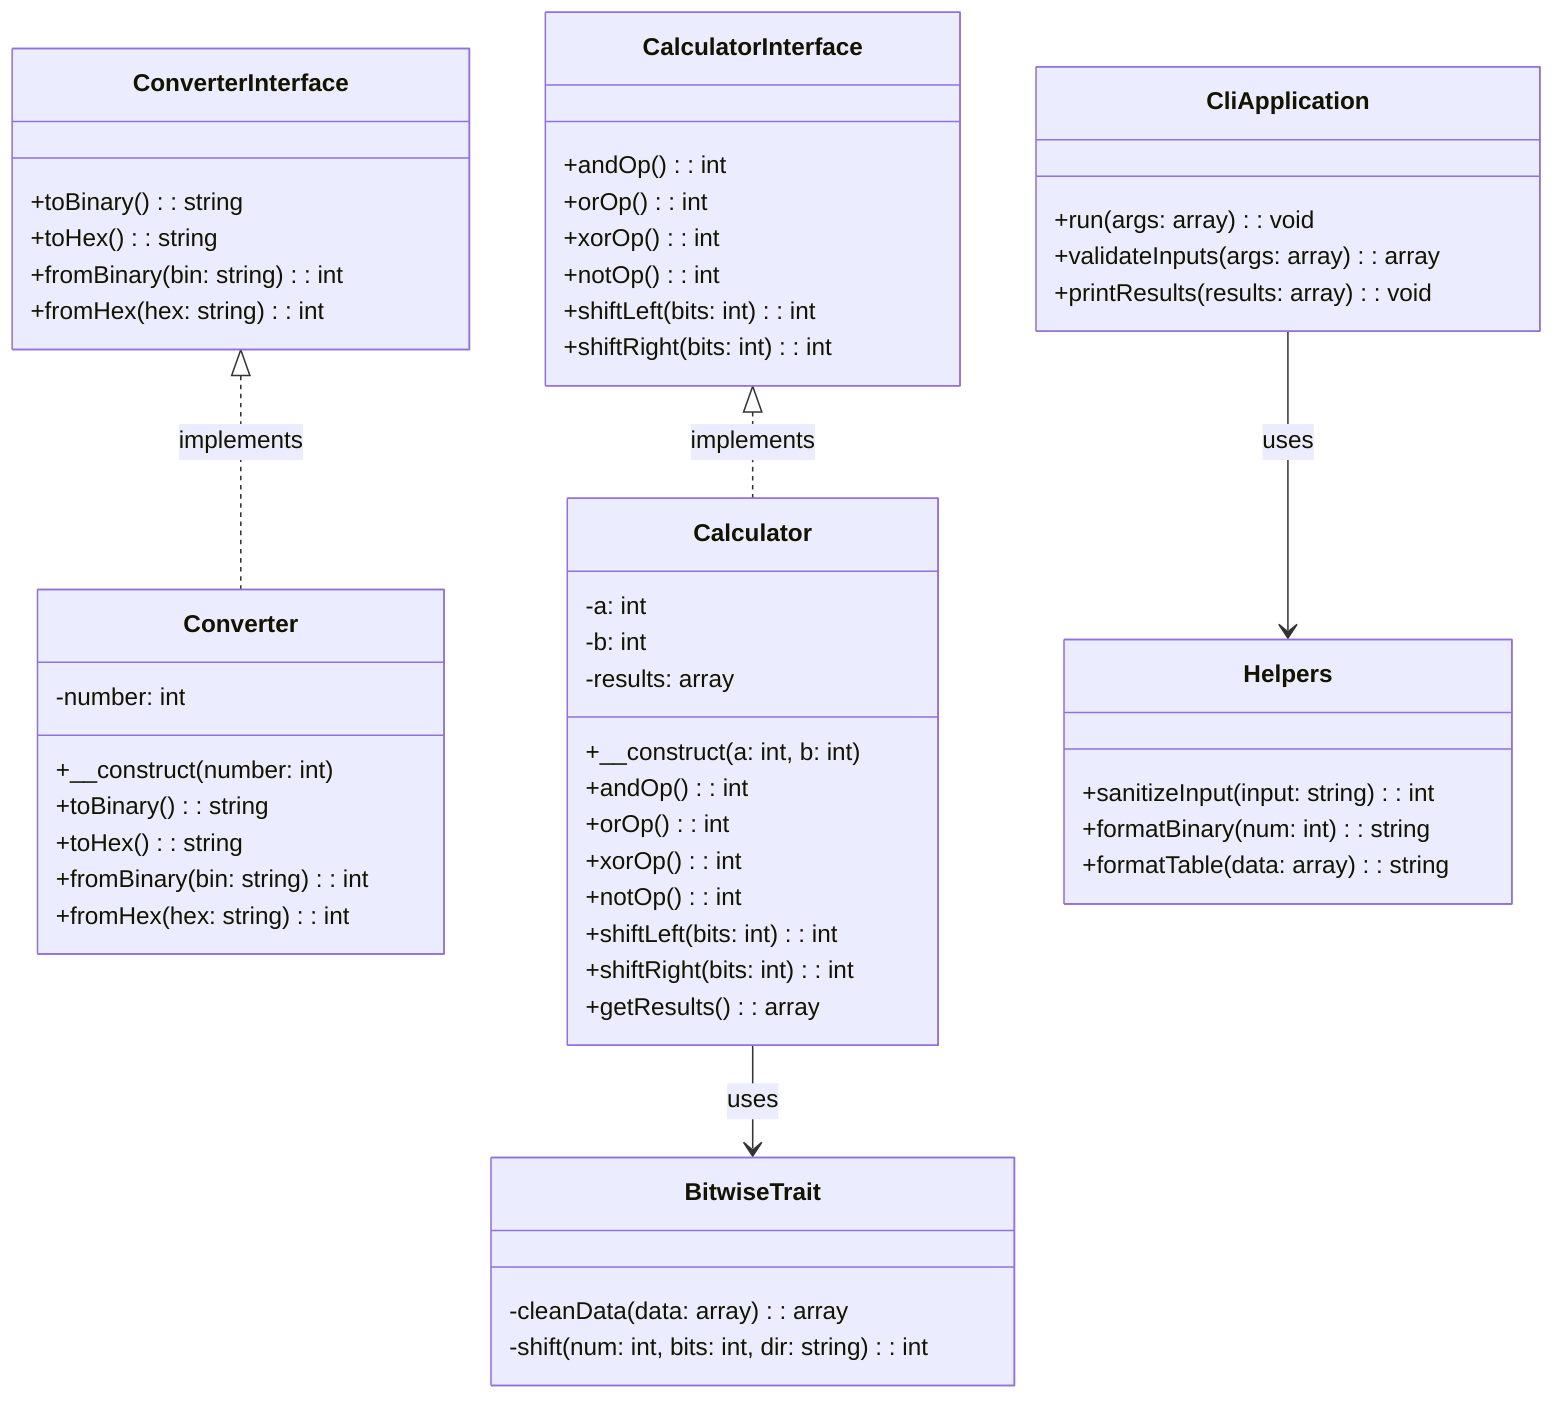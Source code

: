classDiagram
    class ConverterInterface {
        +toBinary(): string
        +toHex(): string
        +fromBinary(bin: string): int
        +fromHex(hex: string): int
    }

    class Converter {
        -number: int
        +__construct(number: int)
        +toBinary(): string
        +toHex(): string
        +fromBinary(bin: string): int
        +fromHex(hex: string): int
    }

    class CalculatorInterface {
        +andOp(): int
        +orOp(): int
        +xorOp(): int
        +notOp(): int
        +shiftLeft(bits: int): int
        +shiftRight(bits: int): int
    }

    class Calculator {
        -a: int
        -b: int
        -results: array
        +__construct(a: int, b: int)
        +andOp(): int
        +orOp(): int
        +xorOp(): int
        +notOp(): int
        +shiftLeft(bits: int): int
        +shiftRight(bits: int): int
        +getResults(): array
    }

    class BitwiseTrait {
        -cleanData(data: array): array
        -shift(num: int, bits: int, dir: string): int
    }

    class CliApplication {
        +run(args: array): void
        +validateInputs(args: array): array
        +printResults(results: array): void
    }

    class Helpers {
        +sanitizeInput(input: string): int
        +formatBinary(num: int): string
        +formatTable(data: array): string
    }

    ConverterInterface <|.. Converter : implements
    CalculatorInterface <|.. Calculator : implements
    Calculator --> BitwiseTrait : uses
    CliApplication --> Helpers : uses